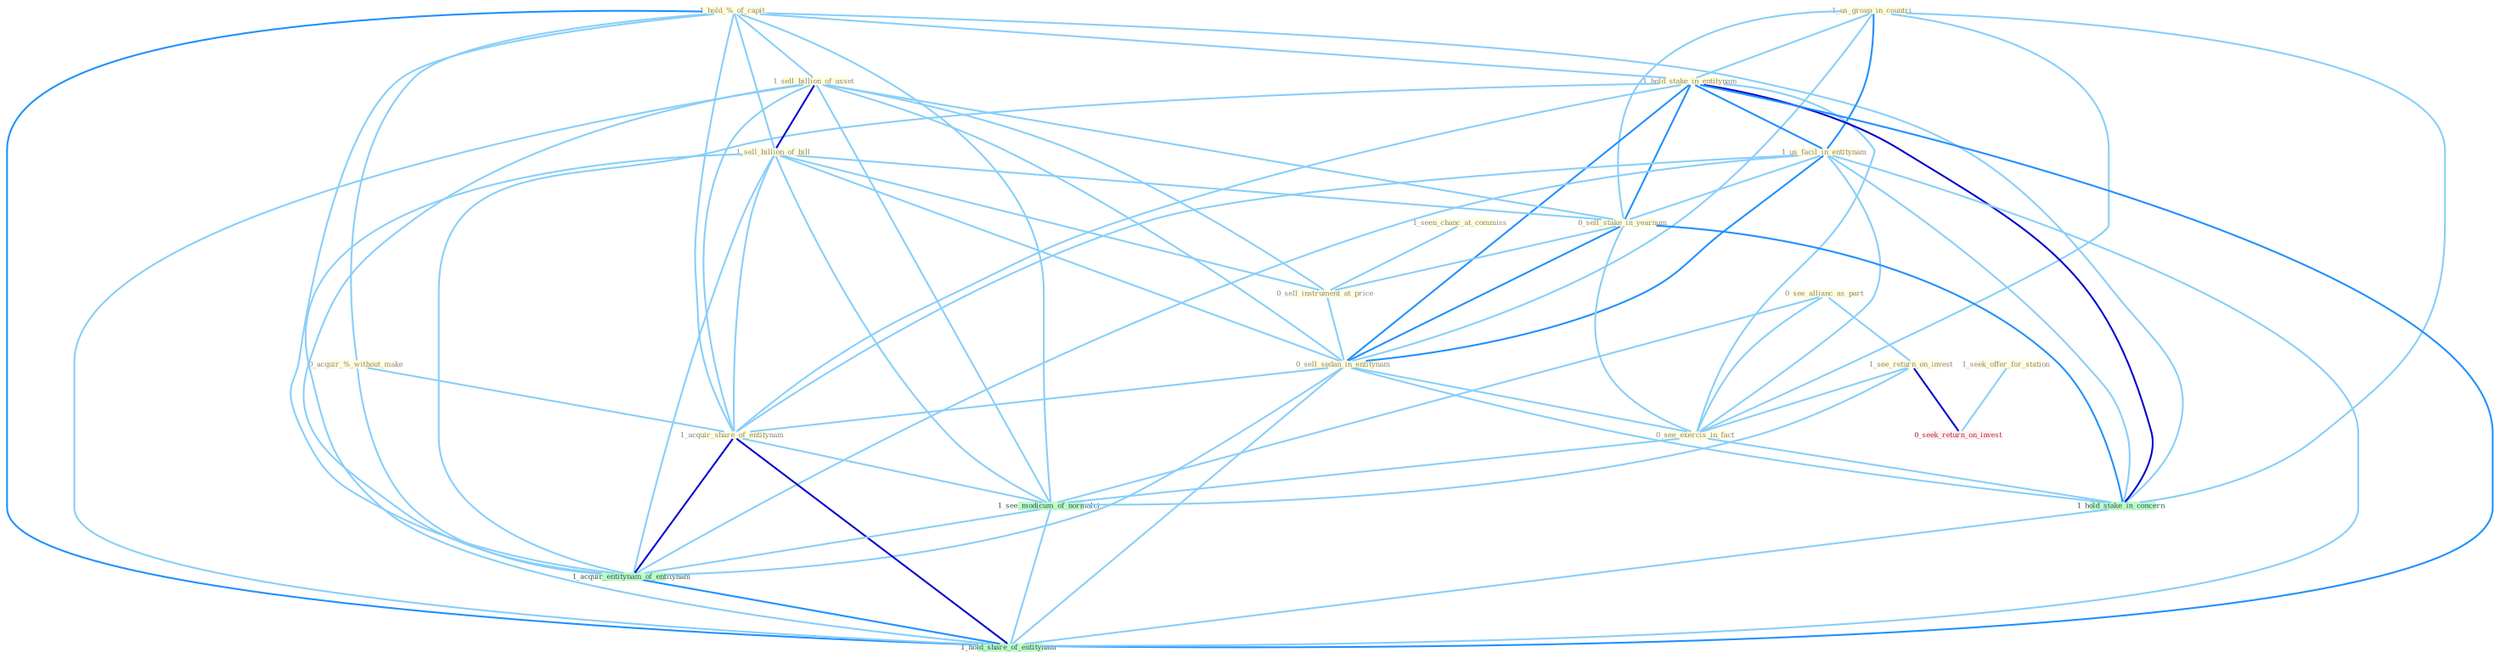 Graph G{ 
    node
    [shape=polygon,style=filled,width=.5,height=.06,color="#BDFCC9",fixedsize=true,fontsize=4,
    fontcolor="#2f4f4f"];
    {node
    [color="#ffffe0", fontcolor="#8b7d6b"] "1_hold_%_of_capit " "1_seen_chanc_at_commiss " "1_us_group_in_countri " "0_see_allianc_as_part " "0_acquir_%_without_make " "1_hold_stake_in_entitynam " "1_us_facil_in_entitynam " "1_sell_billion_of_asset " "1_sell_billion_of_bill " "0_sell_stake_in_yearnum " "1_see_return_on_invest " "0_sell_instrument_at_price " "0_sell_sedan_in_entitynam " "1_acquir_share_of_entitynam " "0_see_exercis_in_fact " "1_seek_offer_for_station "}
{node [color="#fff0f5", fontcolor="#b22222"] "0_seek_return_on_invest "}
edge [color="#B0E2FF"];

	"1_hold_%_of_capit " -- "0_acquir_%_without_make " [w="1", color="#87cefa" ];
	"1_hold_%_of_capit " -- "1_hold_stake_in_entitynam " [w="1", color="#87cefa" ];
	"1_hold_%_of_capit " -- "1_sell_billion_of_asset " [w="1", color="#87cefa" ];
	"1_hold_%_of_capit " -- "1_sell_billion_of_bill " [w="1", color="#87cefa" ];
	"1_hold_%_of_capit " -- "1_acquir_share_of_entitynam " [w="1", color="#87cefa" ];
	"1_hold_%_of_capit " -- "1_hold_stake_in_concern " [w="1", color="#87cefa" ];
	"1_hold_%_of_capit " -- "1_see_modicum_of_normalci " [w="1", color="#87cefa" ];
	"1_hold_%_of_capit " -- "1_acquir_entitynam_of_entitynam " [w="1", color="#87cefa" ];
	"1_hold_%_of_capit " -- "1_hold_share_of_entitynam " [w="2", color="#1e90ff" , len=0.8];
	"1_seen_chanc_at_commiss " -- "0_sell_instrument_at_price " [w="1", color="#87cefa" ];
	"1_us_group_in_countri " -- "1_hold_stake_in_entitynam " [w="1", color="#87cefa" ];
	"1_us_group_in_countri " -- "1_us_facil_in_entitynam " [w="2", color="#1e90ff" , len=0.8];
	"1_us_group_in_countri " -- "0_sell_stake_in_yearnum " [w="1", color="#87cefa" ];
	"1_us_group_in_countri " -- "0_sell_sedan_in_entitynam " [w="1", color="#87cefa" ];
	"1_us_group_in_countri " -- "0_see_exercis_in_fact " [w="1", color="#87cefa" ];
	"1_us_group_in_countri " -- "1_hold_stake_in_concern " [w="1", color="#87cefa" ];
	"0_see_allianc_as_part " -- "1_see_return_on_invest " [w="1", color="#87cefa" ];
	"0_see_allianc_as_part " -- "0_see_exercis_in_fact " [w="1", color="#87cefa" ];
	"0_see_allianc_as_part " -- "1_see_modicum_of_normalci " [w="1", color="#87cefa" ];
	"0_acquir_%_without_make " -- "1_acquir_share_of_entitynam " [w="1", color="#87cefa" ];
	"0_acquir_%_without_make " -- "1_acquir_entitynam_of_entitynam " [w="1", color="#87cefa" ];
	"1_hold_stake_in_entitynam " -- "1_us_facil_in_entitynam " [w="2", color="#1e90ff" , len=0.8];
	"1_hold_stake_in_entitynam " -- "0_sell_stake_in_yearnum " [w="2", color="#1e90ff" , len=0.8];
	"1_hold_stake_in_entitynam " -- "0_sell_sedan_in_entitynam " [w="2", color="#1e90ff" , len=0.8];
	"1_hold_stake_in_entitynam " -- "1_acquir_share_of_entitynam " [w="1", color="#87cefa" ];
	"1_hold_stake_in_entitynam " -- "0_see_exercis_in_fact " [w="1", color="#87cefa" ];
	"1_hold_stake_in_entitynam " -- "1_hold_stake_in_concern " [w="3", color="#0000cd" , len=0.6];
	"1_hold_stake_in_entitynam " -- "1_acquir_entitynam_of_entitynam " [w="1", color="#87cefa" ];
	"1_hold_stake_in_entitynam " -- "1_hold_share_of_entitynam " [w="2", color="#1e90ff" , len=0.8];
	"1_us_facil_in_entitynam " -- "0_sell_stake_in_yearnum " [w="1", color="#87cefa" ];
	"1_us_facil_in_entitynam " -- "0_sell_sedan_in_entitynam " [w="2", color="#1e90ff" , len=0.8];
	"1_us_facil_in_entitynam " -- "1_acquir_share_of_entitynam " [w="1", color="#87cefa" ];
	"1_us_facil_in_entitynam " -- "0_see_exercis_in_fact " [w="1", color="#87cefa" ];
	"1_us_facil_in_entitynam " -- "1_hold_stake_in_concern " [w="1", color="#87cefa" ];
	"1_us_facil_in_entitynam " -- "1_acquir_entitynam_of_entitynam " [w="1", color="#87cefa" ];
	"1_us_facil_in_entitynam " -- "1_hold_share_of_entitynam " [w="1", color="#87cefa" ];
	"1_sell_billion_of_asset " -- "1_sell_billion_of_bill " [w="3", color="#0000cd" , len=0.6];
	"1_sell_billion_of_asset " -- "0_sell_stake_in_yearnum " [w="1", color="#87cefa" ];
	"1_sell_billion_of_asset " -- "0_sell_instrument_at_price " [w="1", color="#87cefa" ];
	"1_sell_billion_of_asset " -- "0_sell_sedan_in_entitynam " [w="1", color="#87cefa" ];
	"1_sell_billion_of_asset " -- "1_acquir_share_of_entitynam " [w="1", color="#87cefa" ];
	"1_sell_billion_of_asset " -- "1_see_modicum_of_normalci " [w="1", color="#87cefa" ];
	"1_sell_billion_of_asset " -- "1_acquir_entitynam_of_entitynam " [w="1", color="#87cefa" ];
	"1_sell_billion_of_asset " -- "1_hold_share_of_entitynam " [w="1", color="#87cefa" ];
	"1_sell_billion_of_bill " -- "0_sell_stake_in_yearnum " [w="1", color="#87cefa" ];
	"1_sell_billion_of_bill " -- "0_sell_instrument_at_price " [w="1", color="#87cefa" ];
	"1_sell_billion_of_bill " -- "0_sell_sedan_in_entitynam " [w="1", color="#87cefa" ];
	"1_sell_billion_of_bill " -- "1_acquir_share_of_entitynam " [w="1", color="#87cefa" ];
	"1_sell_billion_of_bill " -- "1_see_modicum_of_normalci " [w="1", color="#87cefa" ];
	"1_sell_billion_of_bill " -- "1_acquir_entitynam_of_entitynam " [w="1", color="#87cefa" ];
	"1_sell_billion_of_bill " -- "1_hold_share_of_entitynam " [w="1", color="#87cefa" ];
	"0_sell_stake_in_yearnum " -- "0_sell_instrument_at_price " [w="1", color="#87cefa" ];
	"0_sell_stake_in_yearnum " -- "0_sell_sedan_in_entitynam " [w="2", color="#1e90ff" , len=0.8];
	"0_sell_stake_in_yearnum " -- "0_see_exercis_in_fact " [w="1", color="#87cefa" ];
	"0_sell_stake_in_yearnum " -- "1_hold_stake_in_concern " [w="2", color="#1e90ff" , len=0.8];
	"1_see_return_on_invest " -- "0_see_exercis_in_fact " [w="1", color="#87cefa" ];
	"1_see_return_on_invest " -- "0_seek_return_on_invest " [w="3", color="#0000cd" , len=0.6];
	"1_see_return_on_invest " -- "1_see_modicum_of_normalci " [w="1", color="#87cefa" ];
	"0_sell_instrument_at_price " -- "0_sell_sedan_in_entitynam " [w="1", color="#87cefa" ];
	"0_sell_sedan_in_entitynam " -- "1_acquir_share_of_entitynam " [w="1", color="#87cefa" ];
	"0_sell_sedan_in_entitynam " -- "0_see_exercis_in_fact " [w="1", color="#87cefa" ];
	"0_sell_sedan_in_entitynam " -- "1_hold_stake_in_concern " [w="1", color="#87cefa" ];
	"0_sell_sedan_in_entitynam " -- "1_acquir_entitynam_of_entitynam " [w="1", color="#87cefa" ];
	"0_sell_sedan_in_entitynam " -- "1_hold_share_of_entitynam " [w="1", color="#87cefa" ];
	"1_acquir_share_of_entitynam " -- "1_see_modicum_of_normalci " [w="1", color="#87cefa" ];
	"1_acquir_share_of_entitynam " -- "1_acquir_entitynam_of_entitynam " [w="3", color="#0000cd" , len=0.6];
	"1_acquir_share_of_entitynam " -- "1_hold_share_of_entitynam " [w="3", color="#0000cd" , len=0.6];
	"0_see_exercis_in_fact " -- "1_hold_stake_in_concern " [w="1", color="#87cefa" ];
	"0_see_exercis_in_fact " -- "1_see_modicum_of_normalci " [w="1", color="#87cefa" ];
	"1_seek_offer_for_station " -- "0_seek_return_on_invest " [w="1", color="#87cefa" ];
	"1_hold_stake_in_concern " -- "1_hold_share_of_entitynam " [w="1", color="#87cefa" ];
	"1_see_modicum_of_normalci " -- "1_acquir_entitynam_of_entitynam " [w="1", color="#87cefa" ];
	"1_see_modicum_of_normalci " -- "1_hold_share_of_entitynam " [w="1", color="#87cefa" ];
	"1_acquir_entitynam_of_entitynam " -- "1_hold_share_of_entitynam " [w="2", color="#1e90ff" , len=0.8];
}